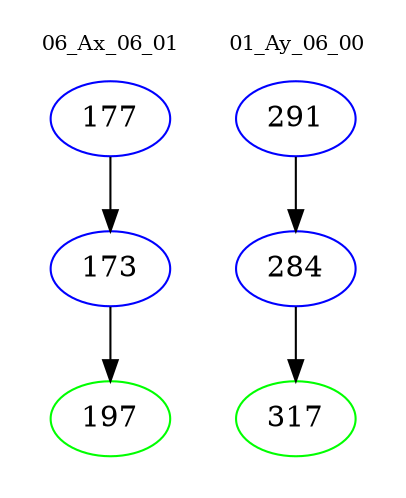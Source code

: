 digraph{
subgraph cluster_0 {
color = white
label = "06_Ax_06_01";
fontsize=10;
T0_177 [label="177", color="blue"]
T0_177 -> T0_173 [color="black"]
T0_173 [label="173", color="blue"]
T0_173 -> T0_197 [color="black"]
T0_197 [label="197", color="green"]
}
subgraph cluster_1 {
color = white
label = "01_Ay_06_00";
fontsize=10;
T1_291 [label="291", color="blue"]
T1_291 -> T1_284 [color="black"]
T1_284 [label="284", color="blue"]
T1_284 -> T1_317 [color="black"]
T1_317 [label="317", color="green"]
}
}
